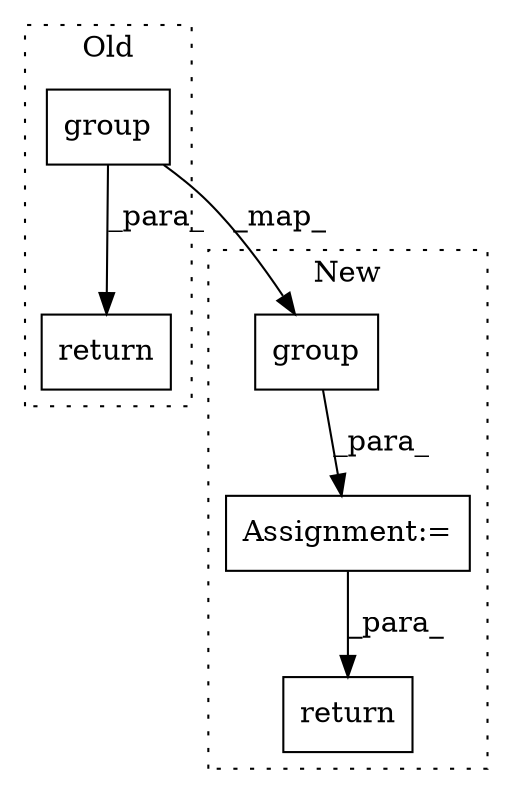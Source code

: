 digraph G {
subgraph cluster0 {
1 [label="group" a="32" s="2006,2013" l="6,1" shape="box"];
4 [label="return" a="41" s="1993" l="7" shape="box"];
label = "Old";
style="dotted";
}
subgraph cluster1 {
2 [label="group" a="32" s="2126,2133" l="6,1" shape="box"];
3 [label="Assignment:=" a="7" s="2113" l="41" shape="box"];
5 [label="return" a="41" s="2007" l="7" shape="box"];
label = "New";
style="dotted";
}
1 -> 2 [label="_map_"];
1 -> 4 [label="_para_"];
2 -> 3 [label="_para_"];
3 -> 5 [label="_para_"];
}